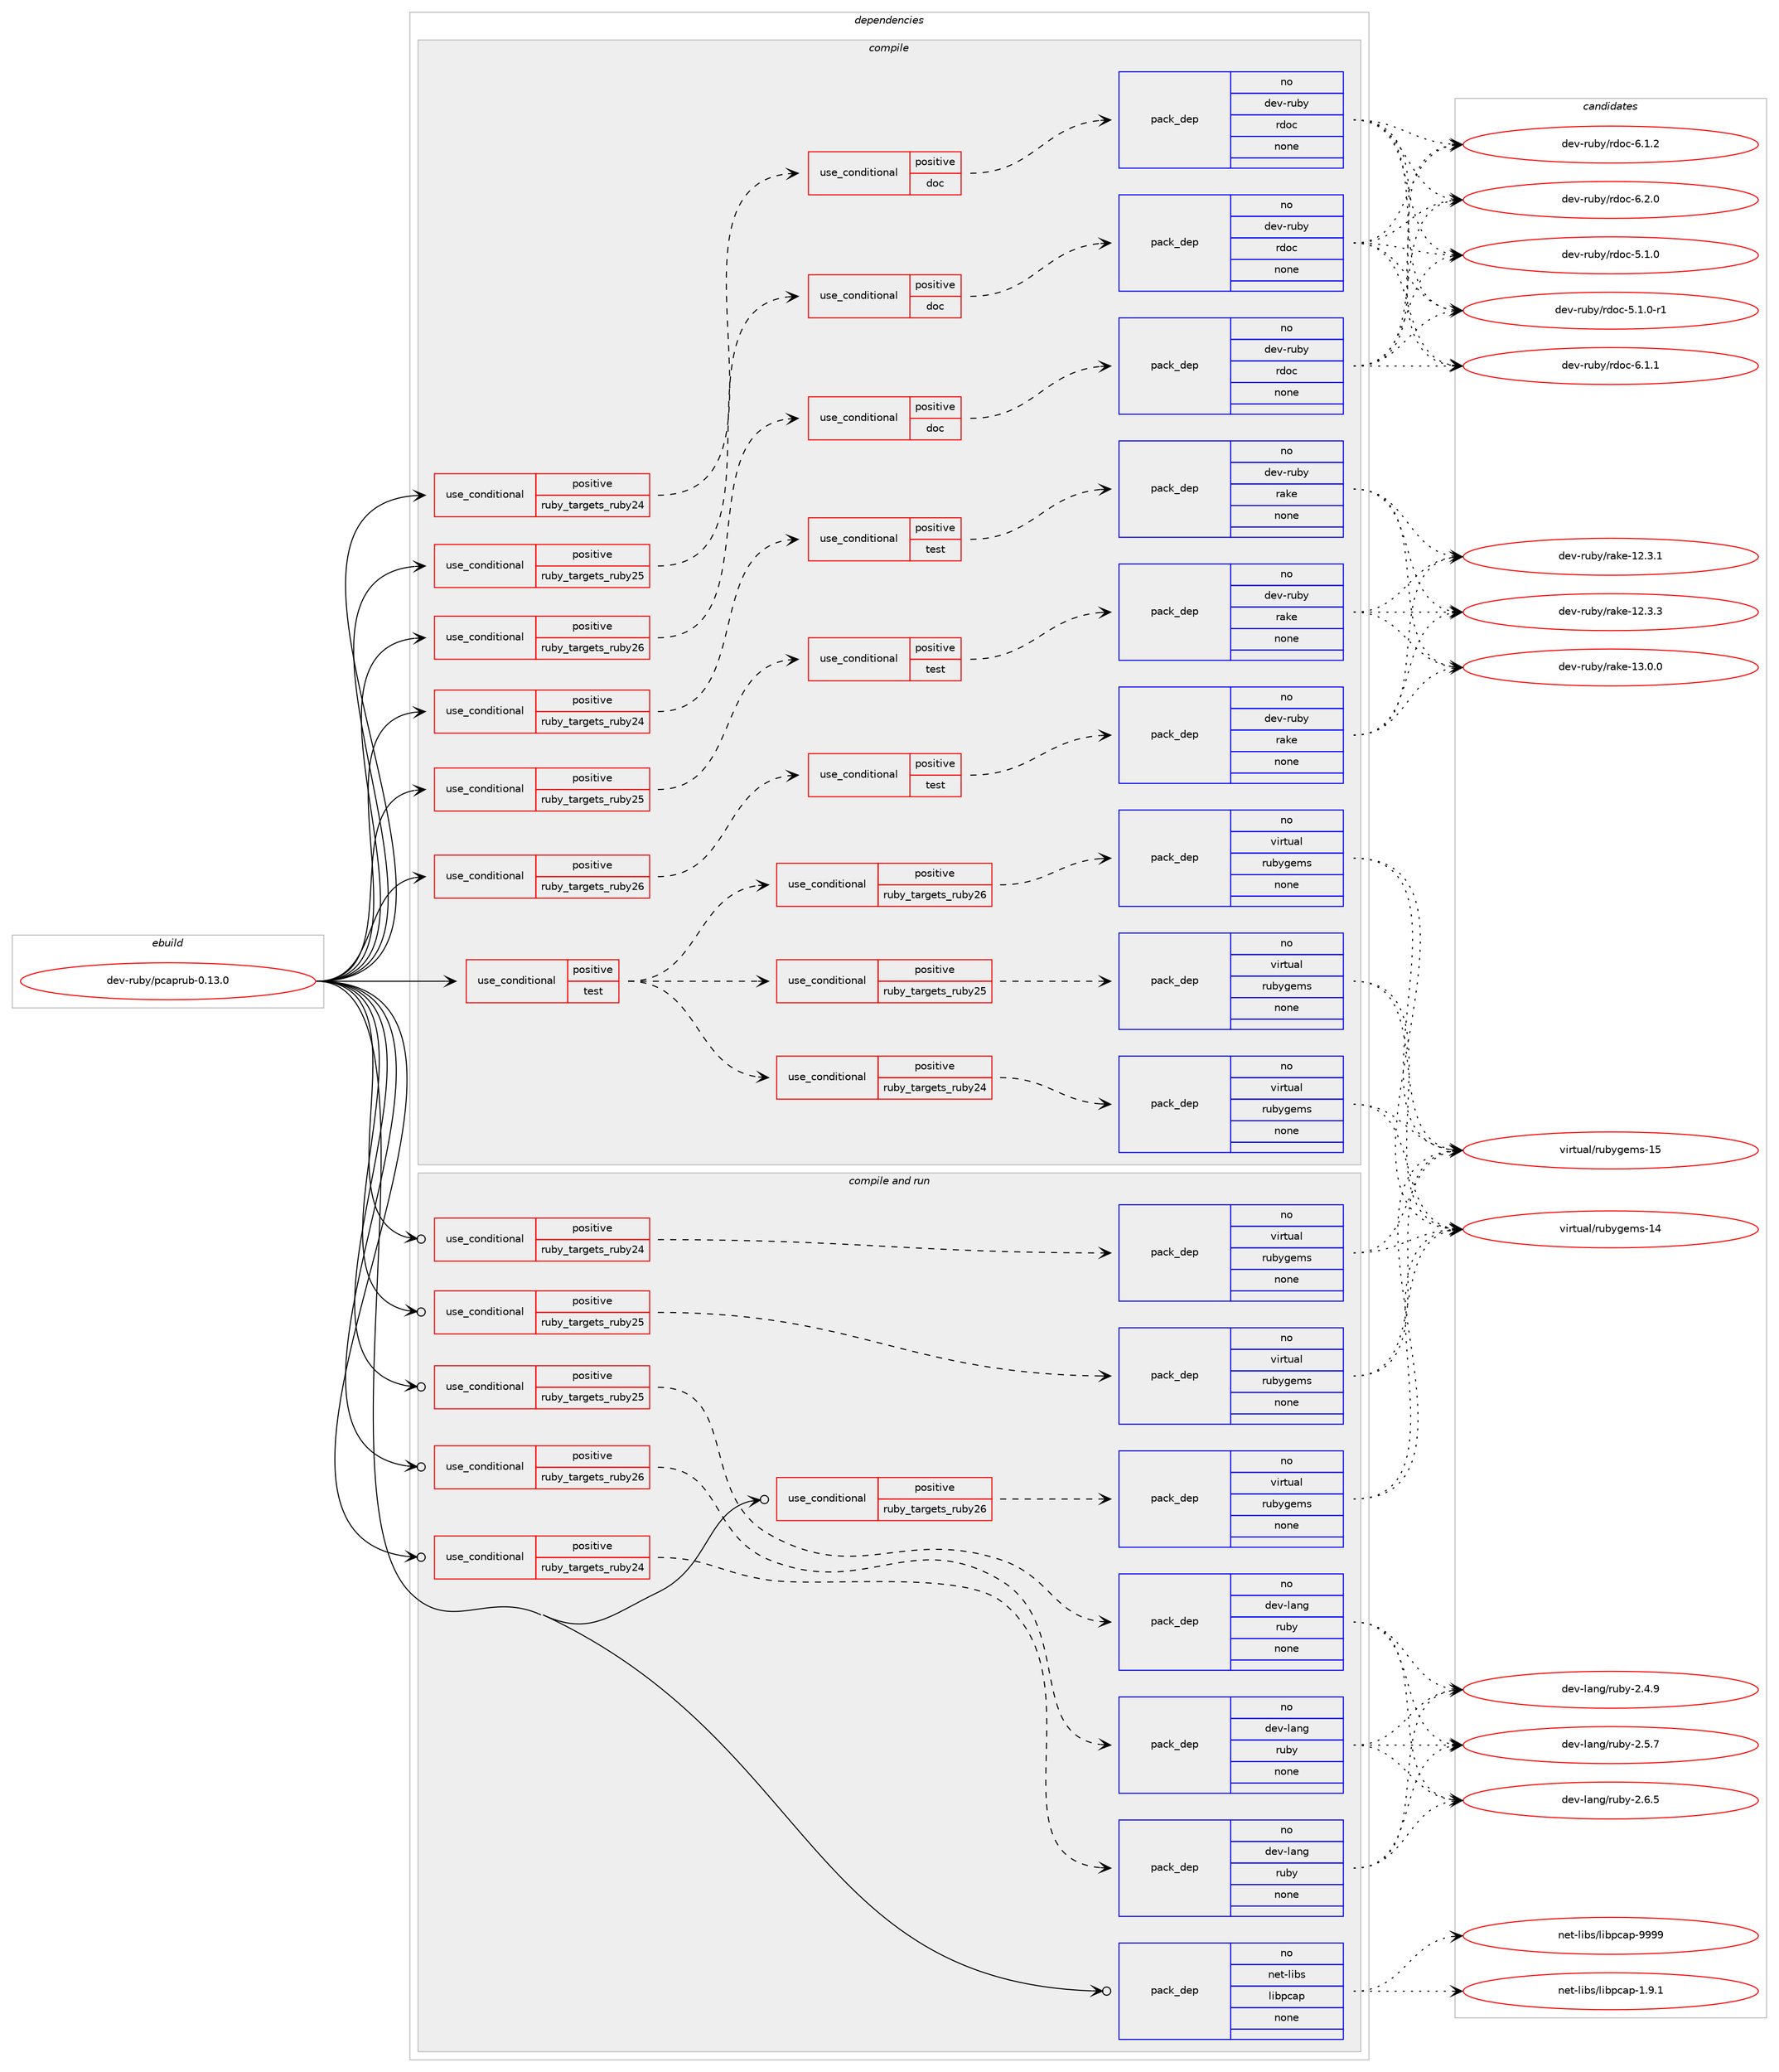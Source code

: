digraph prolog {

# *************
# Graph options
# *************

newrank=true;
concentrate=true;
compound=true;
graph [rankdir=LR,fontname=Helvetica,fontsize=10,ranksep=1.5];#, ranksep=2.5, nodesep=0.2];
edge  [arrowhead=vee];
node  [fontname=Helvetica,fontsize=10];

# **********
# The ebuild
# **********

subgraph cluster_leftcol {
color=gray;
rank=same;
label=<<i>ebuild</i>>;
id [label="dev-ruby/pcaprub-0.13.0", color=red, width=4, href="../dev-ruby/pcaprub-0.13.0.svg"];
}

# ****************
# The dependencies
# ****************

subgraph cluster_midcol {
color=gray;
label=<<i>dependencies</i>>;
subgraph cluster_compile {
fillcolor="#eeeeee";
style=filled;
label=<<i>compile</i>>;
subgraph cond170285 {
dependency700347 [label=<<TABLE BORDER="0" CELLBORDER="1" CELLSPACING="0" CELLPADDING="4"><TR><TD ROWSPAN="3" CELLPADDING="10">use_conditional</TD></TR><TR><TD>positive</TD></TR><TR><TD>ruby_targets_ruby24</TD></TR></TABLE>>, shape=none, color=red];
subgraph cond170286 {
dependency700348 [label=<<TABLE BORDER="0" CELLBORDER="1" CELLSPACING="0" CELLPADDING="4"><TR><TD ROWSPAN="3" CELLPADDING="10">use_conditional</TD></TR><TR><TD>positive</TD></TR><TR><TD>doc</TD></TR></TABLE>>, shape=none, color=red];
subgraph pack518032 {
dependency700349 [label=<<TABLE BORDER="0" CELLBORDER="1" CELLSPACING="0" CELLPADDING="4" WIDTH="220"><TR><TD ROWSPAN="6" CELLPADDING="30">pack_dep</TD></TR><TR><TD WIDTH="110">no</TD></TR><TR><TD>dev-ruby</TD></TR><TR><TD>rdoc</TD></TR><TR><TD>none</TD></TR><TR><TD></TD></TR></TABLE>>, shape=none, color=blue];
}
dependency700348:e -> dependency700349:w [weight=20,style="dashed",arrowhead="vee"];
}
dependency700347:e -> dependency700348:w [weight=20,style="dashed",arrowhead="vee"];
}
id:e -> dependency700347:w [weight=20,style="solid",arrowhead="vee"];
subgraph cond170287 {
dependency700350 [label=<<TABLE BORDER="0" CELLBORDER="1" CELLSPACING="0" CELLPADDING="4"><TR><TD ROWSPAN="3" CELLPADDING="10">use_conditional</TD></TR><TR><TD>positive</TD></TR><TR><TD>ruby_targets_ruby24</TD></TR></TABLE>>, shape=none, color=red];
subgraph cond170288 {
dependency700351 [label=<<TABLE BORDER="0" CELLBORDER="1" CELLSPACING="0" CELLPADDING="4"><TR><TD ROWSPAN="3" CELLPADDING="10">use_conditional</TD></TR><TR><TD>positive</TD></TR><TR><TD>test</TD></TR></TABLE>>, shape=none, color=red];
subgraph pack518033 {
dependency700352 [label=<<TABLE BORDER="0" CELLBORDER="1" CELLSPACING="0" CELLPADDING="4" WIDTH="220"><TR><TD ROWSPAN="6" CELLPADDING="30">pack_dep</TD></TR><TR><TD WIDTH="110">no</TD></TR><TR><TD>dev-ruby</TD></TR><TR><TD>rake</TD></TR><TR><TD>none</TD></TR><TR><TD></TD></TR></TABLE>>, shape=none, color=blue];
}
dependency700351:e -> dependency700352:w [weight=20,style="dashed",arrowhead="vee"];
}
dependency700350:e -> dependency700351:w [weight=20,style="dashed",arrowhead="vee"];
}
id:e -> dependency700350:w [weight=20,style="solid",arrowhead="vee"];
subgraph cond170289 {
dependency700353 [label=<<TABLE BORDER="0" CELLBORDER="1" CELLSPACING="0" CELLPADDING="4"><TR><TD ROWSPAN="3" CELLPADDING="10">use_conditional</TD></TR><TR><TD>positive</TD></TR><TR><TD>ruby_targets_ruby25</TD></TR></TABLE>>, shape=none, color=red];
subgraph cond170290 {
dependency700354 [label=<<TABLE BORDER="0" CELLBORDER="1" CELLSPACING="0" CELLPADDING="4"><TR><TD ROWSPAN="3" CELLPADDING="10">use_conditional</TD></TR><TR><TD>positive</TD></TR><TR><TD>doc</TD></TR></TABLE>>, shape=none, color=red];
subgraph pack518034 {
dependency700355 [label=<<TABLE BORDER="0" CELLBORDER="1" CELLSPACING="0" CELLPADDING="4" WIDTH="220"><TR><TD ROWSPAN="6" CELLPADDING="30">pack_dep</TD></TR><TR><TD WIDTH="110">no</TD></TR><TR><TD>dev-ruby</TD></TR><TR><TD>rdoc</TD></TR><TR><TD>none</TD></TR><TR><TD></TD></TR></TABLE>>, shape=none, color=blue];
}
dependency700354:e -> dependency700355:w [weight=20,style="dashed",arrowhead="vee"];
}
dependency700353:e -> dependency700354:w [weight=20,style="dashed",arrowhead="vee"];
}
id:e -> dependency700353:w [weight=20,style="solid",arrowhead="vee"];
subgraph cond170291 {
dependency700356 [label=<<TABLE BORDER="0" CELLBORDER="1" CELLSPACING="0" CELLPADDING="4"><TR><TD ROWSPAN="3" CELLPADDING="10">use_conditional</TD></TR><TR><TD>positive</TD></TR><TR><TD>ruby_targets_ruby25</TD></TR></TABLE>>, shape=none, color=red];
subgraph cond170292 {
dependency700357 [label=<<TABLE BORDER="0" CELLBORDER="1" CELLSPACING="0" CELLPADDING="4"><TR><TD ROWSPAN="3" CELLPADDING="10">use_conditional</TD></TR><TR><TD>positive</TD></TR><TR><TD>test</TD></TR></TABLE>>, shape=none, color=red];
subgraph pack518035 {
dependency700358 [label=<<TABLE BORDER="0" CELLBORDER="1" CELLSPACING="0" CELLPADDING="4" WIDTH="220"><TR><TD ROWSPAN="6" CELLPADDING="30">pack_dep</TD></TR><TR><TD WIDTH="110">no</TD></TR><TR><TD>dev-ruby</TD></TR><TR><TD>rake</TD></TR><TR><TD>none</TD></TR><TR><TD></TD></TR></TABLE>>, shape=none, color=blue];
}
dependency700357:e -> dependency700358:w [weight=20,style="dashed",arrowhead="vee"];
}
dependency700356:e -> dependency700357:w [weight=20,style="dashed",arrowhead="vee"];
}
id:e -> dependency700356:w [weight=20,style="solid",arrowhead="vee"];
subgraph cond170293 {
dependency700359 [label=<<TABLE BORDER="0" CELLBORDER="1" CELLSPACING="0" CELLPADDING="4"><TR><TD ROWSPAN="3" CELLPADDING="10">use_conditional</TD></TR><TR><TD>positive</TD></TR><TR><TD>ruby_targets_ruby26</TD></TR></TABLE>>, shape=none, color=red];
subgraph cond170294 {
dependency700360 [label=<<TABLE BORDER="0" CELLBORDER="1" CELLSPACING="0" CELLPADDING="4"><TR><TD ROWSPAN="3" CELLPADDING="10">use_conditional</TD></TR><TR><TD>positive</TD></TR><TR><TD>doc</TD></TR></TABLE>>, shape=none, color=red];
subgraph pack518036 {
dependency700361 [label=<<TABLE BORDER="0" CELLBORDER="1" CELLSPACING="0" CELLPADDING="4" WIDTH="220"><TR><TD ROWSPAN="6" CELLPADDING="30">pack_dep</TD></TR><TR><TD WIDTH="110">no</TD></TR><TR><TD>dev-ruby</TD></TR><TR><TD>rdoc</TD></TR><TR><TD>none</TD></TR><TR><TD></TD></TR></TABLE>>, shape=none, color=blue];
}
dependency700360:e -> dependency700361:w [weight=20,style="dashed",arrowhead="vee"];
}
dependency700359:e -> dependency700360:w [weight=20,style="dashed",arrowhead="vee"];
}
id:e -> dependency700359:w [weight=20,style="solid",arrowhead="vee"];
subgraph cond170295 {
dependency700362 [label=<<TABLE BORDER="0" CELLBORDER="1" CELLSPACING="0" CELLPADDING="4"><TR><TD ROWSPAN="3" CELLPADDING="10">use_conditional</TD></TR><TR><TD>positive</TD></TR><TR><TD>ruby_targets_ruby26</TD></TR></TABLE>>, shape=none, color=red];
subgraph cond170296 {
dependency700363 [label=<<TABLE BORDER="0" CELLBORDER="1" CELLSPACING="0" CELLPADDING="4"><TR><TD ROWSPAN="3" CELLPADDING="10">use_conditional</TD></TR><TR><TD>positive</TD></TR><TR><TD>test</TD></TR></TABLE>>, shape=none, color=red];
subgraph pack518037 {
dependency700364 [label=<<TABLE BORDER="0" CELLBORDER="1" CELLSPACING="0" CELLPADDING="4" WIDTH="220"><TR><TD ROWSPAN="6" CELLPADDING="30">pack_dep</TD></TR><TR><TD WIDTH="110">no</TD></TR><TR><TD>dev-ruby</TD></TR><TR><TD>rake</TD></TR><TR><TD>none</TD></TR><TR><TD></TD></TR></TABLE>>, shape=none, color=blue];
}
dependency700363:e -> dependency700364:w [weight=20,style="dashed",arrowhead="vee"];
}
dependency700362:e -> dependency700363:w [weight=20,style="dashed",arrowhead="vee"];
}
id:e -> dependency700362:w [weight=20,style="solid",arrowhead="vee"];
subgraph cond170297 {
dependency700365 [label=<<TABLE BORDER="0" CELLBORDER="1" CELLSPACING="0" CELLPADDING="4"><TR><TD ROWSPAN="3" CELLPADDING="10">use_conditional</TD></TR><TR><TD>positive</TD></TR><TR><TD>test</TD></TR></TABLE>>, shape=none, color=red];
subgraph cond170298 {
dependency700366 [label=<<TABLE BORDER="0" CELLBORDER="1" CELLSPACING="0" CELLPADDING="4"><TR><TD ROWSPAN="3" CELLPADDING="10">use_conditional</TD></TR><TR><TD>positive</TD></TR><TR><TD>ruby_targets_ruby24</TD></TR></TABLE>>, shape=none, color=red];
subgraph pack518038 {
dependency700367 [label=<<TABLE BORDER="0" CELLBORDER="1" CELLSPACING="0" CELLPADDING="4" WIDTH="220"><TR><TD ROWSPAN="6" CELLPADDING="30">pack_dep</TD></TR><TR><TD WIDTH="110">no</TD></TR><TR><TD>virtual</TD></TR><TR><TD>rubygems</TD></TR><TR><TD>none</TD></TR><TR><TD></TD></TR></TABLE>>, shape=none, color=blue];
}
dependency700366:e -> dependency700367:w [weight=20,style="dashed",arrowhead="vee"];
}
dependency700365:e -> dependency700366:w [weight=20,style="dashed",arrowhead="vee"];
subgraph cond170299 {
dependency700368 [label=<<TABLE BORDER="0" CELLBORDER="1" CELLSPACING="0" CELLPADDING="4"><TR><TD ROWSPAN="3" CELLPADDING="10">use_conditional</TD></TR><TR><TD>positive</TD></TR><TR><TD>ruby_targets_ruby25</TD></TR></TABLE>>, shape=none, color=red];
subgraph pack518039 {
dependency700369 [label=<<TABLE BORDER="0" CELLBORDER="1" CELLSPACING="0" CELLPADDING="4" WIDTH="220"><TR><TD ROWSPAN="6" CELLPADDING="30">pack_dep</TD></TR><TR><TD WIDTH="110">no</TD></TR><TR><TD>virtual</TD></TR><TR><TD>rubygems</TD></TR><TR><TD>none</TD></TR><TR><TD></TD></TR></TABLE>>, shape=none, color=blue];
}
dependency700368:e -> dependency700369:w [weight=20,style="dashed",arrowhead="vee"];
}
dependency700365:e -> dependency700368:w [weight=20,style="dashed",arrowhead="vee"];
subgraph cond170300 {
dependency700370 [label=<<TABLE BORDER="0" CELLBORDER="1" CELLSPACING="0" CELLPADDING="4"><TR><TD ROWSPAN="3" CELLPADDING="10">use_conditional</TD></TR><TR><TD>positive</TD></TR><TR><TD>ruby_targets_ruby26</TD></TR></TABLE>>, shape=none, color=red];
subgraph pack518040 {
dependency700371 [label=<<TABLE BORDER="0" CELLBORDER="1" CELLSPACING="0" CELLPADDING="4" WIDTH="220"><TR><TD ROWSPAN="6" CELLPADDING="30">pack_dep</TD></TR><TR><TD WIDTH="110">no</TD></TR><TR><TD>virtual</TD></TR><TR><TD>rubygems</TD></TR><TR><TD>none</TD></TR><TR><TD></TD></TR></TABLE>>, shape=none, color=blue];
}
dependency700370:e -> dependency700371:w [weight=20,style="dashed",arrowhead="vee"];
}
dependency700365:e -> dependency700370:w [weight=20,style="dashed",arrowhead="vee"];
}
id:e -> dependency700365:w [weight=20,style="solid",arrowhead="vee"];
}
subgraph cluster_compileandrun {
fillcolor="#eeeeee";
style=filled;
label=<<i>compile and run</i>>;
subgraph cond170301 {
dependency700372 [label=<<TABLE BORDER="0" CELLBORDER="1" CELLSPACING="0" CELLPADDING="4"><TR><TD ROWSPAN="3" CELLPADDING="10">use_conditional</TD></TR><TR><TD>positive</TD></TR><TR><TD>ruby_targets_ruby24</TD></TR></TABLE>>, shape=none, color=red];
subgraph pack518041 {
dependency700373 [label=<<TABLE BORDER="0" CELLBORDER="1" CELLSPACING="0" CELLPADDING="4" WIDTH="220"><TR><TD ROWSPAN="6" CELLPADDING="30">pack_dep</TD></TR><TR><TD WIDTH="110">no</TD></TR><TR><TD>dev-lang</TD></TR><TR><TD>ruby</TD></TR><TR><TD>none</TD></TR><TR><TD></TD></TR></TABLE>>, shape=none, color=blue];
}
dependency700372:e -> dependency700373:w [weight=20,style="dashed",arrowhead="vee"];
}
id:e -> dependency700372:w [weight=20,style="solid",arrowhead="odotvee"];
subgraph cond170302 {
dependency700374 [label=<<TABLE BORDER="0" CELLBORDER="1" CELLSPACING="0" CELLPADDING="4"><TR><TD ROWSPAN="3" CELLPADDING="10">use_conditional</TD></TR><TR><TD>positive</TD></TR><TR><TD>ruby_targets_ruby24</TD></TR></TABLE>>, shape=none, color=red];
subgraph pack518042 {
dependency700375 [label=<<TABLE BORDER="0" CELLBORDER="1" CELLSPACING="0" CELLPADDING="4" WIDTH="220"><TR><TD ROWSPAN="6" CELLPADDING="30">pack_dep</TD></TR><TR><TD WIDTH="110">no</TD></TR><TR><TD>virtual</TD></TR><TR><TD>rubygems</TD></TR><TR><TD>none</TD></TR><TR><TD></TD></TR></TABLE>>, shape=none, color=blue];
}
dependency700374:e -> dependency700375:w [weight=20,style="dashed",arrowhead="vee"];
}
id:e -> dependency700374:w [weight=20,style="solid",arrowhead="odotvee"];
subgraph cond170303 {
dependency700376 [label=<<TABLE BORDER="0" CELLBORDER="1" CELLSPACING="0" CELLPADDING="4"><TR><TD ROWSPAN="3" CELLPADDING="10">use_conditional</TD></TR><TR><TD>positive</TD></TR><TR><TD>ruby_targets_ruby25</TD></TR></TABLE>>, shape=none, color=red];
subgraph pack518043 {
dependency700377 [label=<<TABLE BORDER="0" CELLBORDER="1" CELLSPACING="0" CELLPADDING="4" WIDTH="220"><TR><TD ROWSPAN="6" CELLPADDING="30">pack_dep</TD></TR><TR><TD WIDTH="110">no</TD></TR><TR><TD>dev-lang</TD></TR><TR><TD>ruby</TD></TR><TR><TD>none</TD></TR><TR><TD></TD></TR></TABLE>>, shape=none, color=blue];
}
dependency700376:e -> dependency700377:w [weight=20,style="dashed",arrowhead="vee"];
}
id:e -> dependency700376:w [weight=20,style="solid",arrowhead="odotvee"];
subgraph cond170304 {
dependency700378 [label=<<TABLE BORDER="0" CELLBORDER="1" CELLSPACING="0" CELLPADDING="4"><TR><TD ROWSPAN="3" CELLPADDING="10">use_conditional</TD></TR><TR><TD>positive</TD></TR><TR><TD>ruby_targets_ruby25</TD></TR></TABLE>>, shape=none, color=red];
subgraph pack518044 {
dependency700379 [label=<<TABLE BORDER="0" CELLBORDER="1" CELLSPACING="0" CELLPADDING="4" WIDTH="220"><TR><TD ROWSPAN="6" CELLPADDING="30">pack_dep</TD></TR><TR><TD WIDTH="110">no</TD></TR><TR><TD>virtual</TD></TR><TR><TD>rubygems</TD></TR><TR><TD>none</TD></TR><TR><TD></TD></TR></TABLE>>, shape=none, color=blue];
}
dependency700378:e -> dependency700379:w [weight=20,style="dashed",arrowhead="vee"];
}
id:e -> dependency700378:w [weight=20,style="solid",arrowhead="odotvee"];
subgraph cond170305 {
dependency700380 [label=<<TABLE BORDER="0" CELLBORDER="1" CELLSPACING="0" CELLPADDING="4"><TR><TD ROWSPAN="3" CELLPADDING="10">use_conditional</TD></TR><TR><TD>positive</TD></TR><TR><TD>ruby_targets_ruby26</TD></TR></TABLE>>, shape=none, color=red];
subgraph pack518045 {
dependency700381 [label=<<TABLE BORDER="0" CELLBORDER="1" CELLSPACING="0" CELLPADDING="4" WIDTH="220"><TR><TD ROWSPAN="6" CELLPADDING="30">pack_dep</TD></TR><TR><TD WIDTH="110">no</TD></TR><TR><TD>dev-lang</TD></TR><TR><TD>ruby</TD></TR><TR><TD>none</TD></TR><TR><TD></TD></TR></TABLE>>, shape=none, color=blue];
}
dependency700380:e -> dependency700381:w [weight=20,style="dashed",arrowhead="vee"];
}
id:e -> dependency700380:w [weight=20,style="solid",arrowhead="odotvee"];
subgraph cond170306 {
dependency700382 [label=<<TABLE BORDER="0" CELLBORDER="1" CELLSPACING="0" CELLPADDING="4"><TR><TD ROWSPAN="3" CELLPADDING="10">use_conditional</TD></TR><TR><TD>positive</TD></TR><TR><TD>ruby_targets_ruby26</TD></TR></TABLE>>, shape=none, color=red];
subgraph pack518046 {
dependency700383 [label=<<TABLE BORDER="0" CELLBORDER="1" CELLSPACING="0" CELLPADDING="4" WIDTH="220"><TR><TD ROWSPAN="6" CELLPADDING="30">pack_dep</TD></TR><TR><TD WIDTH="110">no</TD></TR><TR><TD>virtual</TD></TR><TR><TD>rubygems</TD></TR><TR><TD>none</TD></TR><TR><TD></TD></TR></TABLE>>, shape=none, color=blue];
}
dependency700382:e -> dependency700383:w [weight=20,style="dashed",arrowhead="vee"];
}
id:e -> dependency700382:w [weight=20,style="solid",arrowhead="odotvee"];
subgraph pack518047 {
dependency700384 [label=<<TABLE BORDER="0" CELLBORDER="1" CELLSPACING="0" CELLPADDING="4" WIDTH="220"><TR><TD ROWSPAN="6" CELLPADDING="30">pack_dep</TD></TR><TR><TD WIDTH="110">no</TD></TR><TR><TD>net-libs</TD></TR><TR><TD>libpcap</TD></TR><TR><TD>none</TD></TR><TR><TD></TD></TR></TABLE>>, shape=none, color=blue];
}
id:e -> dependency700384:w [weight=20,style="solid",arrowhead="odotvee"];
}
subgraph cluster_run {
fillcolor="#eeeeee";
style=filled;
label=<<i>run</i>>;
}
}

# **************
# The candidates
# **************

subgraph cluster_choices {
rank=same;
color=gray;
label=<<i>candidates</i>>;

subgraph choice518032 {
color=black;
nodesep=1;
choice10010111845114117981214711410011199455346494648 [label="dev-ruby/rdoc-5.1.0", color=red, width=4,href="../dev-ruby/rdoc-5.1.0.svg"];
choice100101118451141179812147114100111994553464946484511449 [label="dev-ruby/rdoc-5.1.0-r1", color=red, width=4,href="../dev-ruby/rdoc-5.1.0-r1.svg"];
choice10010111845114117981214711410011199455446494649 [label="dev-ruby/rdoc-6.1.1", color=red, width=4,href="../dev-ruby/rdoc-6.1.1.svg"];
choice10010111845114117981214711410011199455446494650 [label="dev-ruby/rdoc-6.1.2", color=red, width=4,href="../dev-ruby/rdoc-6.1.2.svg"];
choice10010111845114117981214711410011199455446504648 [label="dev-ruby/rdoc-6.2.0", color=red, width=4,href="../dev-ruby/rdoc-6.2.0.svg"];
dependency700349:e -> choice10010111845114117981214711410011199455346494648:w [style=dotted,weight="100"];
dependency700349:e -> choice100101118451141179812147114100111994553464946484511449:w [style=dotted,weight="100"];
dependency700349:e -> choice10010111845114117981214711410011199455446494649:w [style=dotted,weight="100"];
dependency700349:e -> choice10010111845114117981214711410011199455446494650:w [style=dotted,weight="100"];
dependency700349:e -> choice10010111845114117981214711410011199455446504648:w [style=dotted,weight="100"];
}
subgraph choice518033 {
color=black;
nodesep=1;
choice1001011184511411798121471149710710145495046514649 [label="dev-ruby/rake-12.3.1", color=red, width=4,href="../dev-ruby/rake-12.3.1.svg"];
choice1001011184511411798121471149710710145495046514651 [label="dev-ruby/rake-12.3.3", color=red, width=4,href="../dev-ruby/rake-12.3.3.svg"];
choice1001011184511411798121471149710710145495146484648 [label="dev-ruby/rake-13.0.0", color=red, width=4,href="../dev-ruby/rake-13.0.0.svg"];
dependency700352:e -> choice1001011184511411798121471149710710145495046514649:w [style=dotted,weight="100"];
dependency700352:e -> choice1001011184511411798121471149710710145495046514651:w [style=dotted,weight="100"];
dependency700352:e -> choice1001011184511411798121471149710710145495146484648:w [style=dotted,weight="100"];
}
subgraph choice518034 {
color=black;
nodesep=1;
choice10010111845114117981214711410011199455346494648 [label="dev-ruby/rdoc-5.1.0", color=red, width=4,href="../dev-ruby/rdoc-5.1.0.svg"];
choice100101118451141179812147114100111994553464946484511449 [label="dev-ruby/rdoc-5.1.0-r1", color=red, width=4,href="../dev-ruby/rdoc-5.1.0-r1.svg"];
choice10010111845114117981214711410011199455446494649 [label="dev-ruby/rdoc-6.1.1", color=red, width=4,href="../dev-ruby/rdoc-6.1.1.svg"];
choice10010111845114117981214711410011199455446494650 [label="dev-ruby/rdoc-6.1.2", color=red, width=4,href="../dev-ruby/rdoc-6.1.2.svg"];
choice10010111845114117981214711410011199455446504648 [label="dev-ruby/rdoc-6.2.0", color=red, width=4,href="../dev-ruby/rdoc-6.2.0.svg"];
dependency700355:e -> choice10010111845114117981214711410011199455346494648:w [style=dotted,weight="100"];
dependency700355:e -> choice100101118451141179812147114100111994553464946484511449:w [style=dotted,weight="100"];
dependency700355:e -> choice10010111845114117981214711410011199455446494649:w [style=dotted,weight="100"];
dependency700355:e -> choice10010111845114117981214711410011199455446494650:w [style=dotted,weight="100"];
dependency700355:e -> choice10010111845114117981214711410011199455446504648:w [style=dotted,weight="100"];
}
subgraph choice518035 {
color=black;
nodesep=1;
choice1001011184511411798121471149710710145495046514649 [label="dev-ruby/rake-12.3.1", color=red, width=4,href="../dev-ruby/rake-12.3.1.svg"];
choice1001011184511411798121471149710710145495046514651 [label="dev-ruby/rake-12.3.3", color=red, width=4,href="../dev-ruby/rake-12.3.3.svg"];
choice1001011184511411798121471149710710145495146484648 [label="dev-ruby/rake-13.0.0", color=red, width=4,href="../dev-ruby/rake-13.0.0.svg"];
dependency700358:e -> choice1001011184511411798121471149710710145495046514649:w [style=dotted,weight="100"];
dependency700358:e -> choice1001011184511411798121471149710710145495046514651:w [style=dotted,weight="100"];
dependency700358:e -> choice1001011184511411798121471149710710145495146484648:w [style=dotted,weight="100"];
}
subgraph choice518036 {
color=black;
nodesep=1;
choice10010111845114117981214711410011199455346494648 [label="dev-ruby/rdoc-5.1.0", color=red, width=4,href="../dev-ruby/rdoc-5.1.0.svg"];
choice100101118451141179812147114100111994553464946484511449 [label="dev-ruby/rdoc-5.1.0-r1", color=red, width=4,href="../dev-ruby/rdoc-5.1.0-r1.svg"];
choice10010111845114117981214711410011199455446494649 [label="dev-ruby/rdoc-6.1.1", color=red, width=4,href="../dev-ruby/rdoc-6.1.1.svg"];
choice10010111845114117981214711410011199455446494650 [label="dev-ruby/rdoc-6.1.2", color=red, width=4,href="../dev-ruby/rdoc-6.1.2.svg"];
choice10010111845114117981214711410011199455446504648 [label="dev-ruby/rdoc-6.2.0", color=red, width=4,href="../dev-ruby/rdoc-6.2.0.svg"];
dependency700361:e -> choice10010111845114117981214711410011199455346494648:w [style=dotted,weight="100"];
dependency700361:e -> choice100101118451141179812147114100111994553464946484511449:w [style=dotted,weight="100"];
dependency700361:e -> choice10010111845114117981214711410011199455446494649:w [style=dotted,weight="100"];
dependency700361:e -> choice10010111845114117981214711410011199455446494650:w [style=dotted,weight="100"];
dependency700361:e -> choice10010111845114117981214711410011199455446504648:w [style=dotted,weight="100"];
}
subgraph choice518037 {
color=black;
nodesep=1;
choice1001011184511411798121471149710710145495046514649 [label="dev-ruby/rake-12.3.1", color=red, width=4,href="../dev-ruby/rake-12.3.1.svg"];
choice1001011184511411798121471149710710145495046514651 [label="dev-ruby/rake-12.3.3", color=red, width=4,href="../dev-ruby/rake-12.3.3.svg"];
choice1001011184511411798121471149710710145495146484648 [label="dev-ruby/rake-13.0.0", color=red, width=4,href="../dev-ruby/rake-13.0.0.svg"];
dependency700364:e -> choice1001011184511411798121471149710710145495046514649:w [style=dotted,weight="100"];
dependency700364:e -> choice1001011184511411798121471149710710145495046514651:w [style=dotted,weight="100"];
dependency700364:e -> choice1001011184511411798121471149710710145495146484648:w [style=dotted,weight="100"];
}
subgraph choice518038 {
color=black;
nodesep=1;
choice118105114116117971084711411798121103101109115454952 [label="virtual/rubygems-14", color=red, width=4,href="../virtual/rubygems-14.svg"];
choice118105114116117971084711411798121103101109115454953 [label="virtual/rubygems-15", color=red, width=4,href="../virtual/rubygems-15.svg"];
dependency700367:e -> choice118105114116117971084711411798121103101109115454952:w [style=dotted,weight="100"];
dependency700367:e -> choice118105114116117971084711411798121103101109115454953:w [style=dotted,weight="100"];
}
subgraph choice518039 {
color=black;
nodesep=1;
choice118105114116117971084711411798121103101109115454952 [label="virtual/rubygems-14", color=red, width=4,href="../virtual/rubygems-14.svg"];
choice118105114116117971084711411798121103101109115454953 [label="virtual/rubygems-15", color=red, width=4,href="../virtual/rubygems-15.svg"];
dependency700369:e -> choice118105114116117971084711411798121103101109115454952:w [style=dotted,weight="100"];
dependency700369:e -> choice118105114116117971084711411798121103101109115454953:w [style=dotted,weight="100"];
}
subgraph choice518040 {
color=black;
nodesep=1;
choice118105114116117971084711411798121103101109115454952 [label="virtual/rubygems-14", color=red, width=4,href="../virtual/rubygems-14.svg"];
choice118105114116117971084711411798121103101109115454953 [label="virtual/rubygems-15", color=red, width=4,href="../virtual/rubygems-15.svg"];
dependency700371:e -> choice118105114116117971084711411798121103101109115454952:w [style=dotted,weight="100"];
dependency700371:e -> choice118105114116117971084711411798121103101109115454953:w [style=dotted,weight="100"];
}
subgraph choice518041 {
color=black;
nodesep=1;
choice10010111845108971101034711411798121455046524657 [label="dev-lang/ruby-2.4.9", color=red, width=4,href="../dev-lang/ruby-2.4.9.svg"];
choice10010111845108971101034711411798121455046534655 [label="dev-lang/ruby-2.5.7", color=red, width=4,href="../dev-lang/ruby-2.5.7.svg"];
choice10010111845108971101034711411798121455046544653 [label="dev-lang/ruby-2.6.5", color=red, width=4,href="../dev-lang/ruby-2.6.5.svg"];
dependency700373:e -> choice10010111845108971101034711411798121455046524657:w [style=dotted,weight="100"];
dependency700373:e -> choice10010111845108971101034711411798121455046534655:w [style=dotted,weight="100"];
dependency700373:e -> choice10010111845108971101034711411798121455046544653:w [style=dotted,weight="100"];
}
subgraph choice518042 {
color=black;
nodesep=1;
choice118105114116117971084711411798121103101109115454952 [label="virtual/rubygems-14", color=red, width=4,href="../virtual/rubygems-14.svg"];
choice118105114116117971084711411798121103101109115454953 [label="virtual/rubygems-15", color=red, width=4,href="../virtual/rubygems-15.svg"];
dependency700375:e -> choice118105114116117971084711411798121103101109115454952:w [style=dotted,weight="100"];
dependency700375:e -> choice118105114116117971084711411798121103101109115454953:w [style=dotted,weight="100"];
}
subgraph choice518043 {
color=black;
nodesep=1;
choice10010111845108971101034711411798121455046524657 [label="dev-lang/ruby-2.4.9", color=red, width=4,href="../dev-lang/ruby-2.4.9.svg"];
choice10010111845108971101034711411798121455046534655 [label="dev-lang/ruby-2.5.7", color=red, width=4,href="../dev-lang/ruby-2.5.7.svg"];
choice10010111845108971101034711411798121455046544653 [label="dev-lang/ruby-2.6.5", color=red, width=4,href="../dev-lang/ruby-2.6.5.svg"];
dependency700377:e -> choice10010111845108971101034711411798121455046524657:w [style=dotted,weight="100"];
dependency700377:e -> choice10010111845108971101034711411798121455046534655:w [style=dotted,weight="100"];
dependency700377:e -> choice10010111845108971101034711411798121455046544653:w [style=dotted,weight="100"];
}
subgraph choice518044 {
color=black;
nodesep=1;
choice118105114116117971084711411798121103101109115454952 [label="virtual/rubygems-14", color=red, width=4,href="../virtual/rubygems-14.svg"];
choice118105114116117971084711411798121103101109115454953 [label="virtual/rubygems-15", color=red, width=4,href="../virtual/rubygems-15.svg"];
dependency700379:e -> choice118105114116117971084711411798121103101109115454952:w [style=dotted,weight="100"];
dependency700379:e -> choice118105114116117971084711411798121103101109115454953:w [style=dotted,weight="100"];
}
subgraph choice518045 {
color=black;
nodesep=1;
choice10010111845108971101034711411798121455046524657 [label="dev-lang/ruby-2.4.9", color=red, width=4,href="../dev-lang/ruby-2.4.9.svg"];
choice10010111845108971101034711411798121455046534655 [label="dev-lang/ruby-2.5.7", color=red, width=4,href="../dev-lang/ruby-2.5.7.svg"];
choice10010111845108971101034711411798121455046544653 [label="dev-lang/ruby-2.6.5", color=red, width=4,href="../dev-lang/ruby-2.6.5.svg"];
dependency700381:e -> choice10010111845108971101034711411798121455046524657:w [style=dotted,weight="100"];
dependency700381:e -> choice10010111845108971101034711411798121455046534655:w [style=dotted,weight="100"];
dependency700381:e -> choice10010111845108971101034711411798121455046544653:w [style=dotted,weight="100"];
}
subgraph choice518046 {
color=black;
nodesep=1;
choice118105114116117971084711411798121103101109115454952 [label="virtual/rubygems-14", color=red, width=4,href="../virtual/rubygems-14.svg"];
choice118105114116117971084711411798121103101109115454953 [label="virtual/rubygems-15", color=red, width=4,href="../virtual/rubygems-15.svg"];
dependency700383:e -> choice118105114116117971084711411798121103101109115454952:w [style=dotted,weight="100"];
dependency700383:e -> choice118105114116117971084711411798121103101109115454953:w [style=dotted,weight="100"];
}
subgraph choice518047 {
color=black;
nodesep=1;
choice110101116451081059811547108105981129997112454946574649 [label="net-libs/libpcap-1.9.1", color=red, width=4,href="../net-libs/libpcap-1.9.1.svg"];
choice1101011164510810598115471081059811299971124557575757 [label="net-libs/libpcap-9999", color=red, width=4,href="../net-libs/libpcap-9999.svg"];
dependency700384:e -> choice110101116451081059811547108105981129997112454946574649:w [style=dotted,weight="100"];
dependency700384:e -> choice1101011164510810598115471081059811299971124557575757:w [style=dotted,weight="100"];
}
}

}
